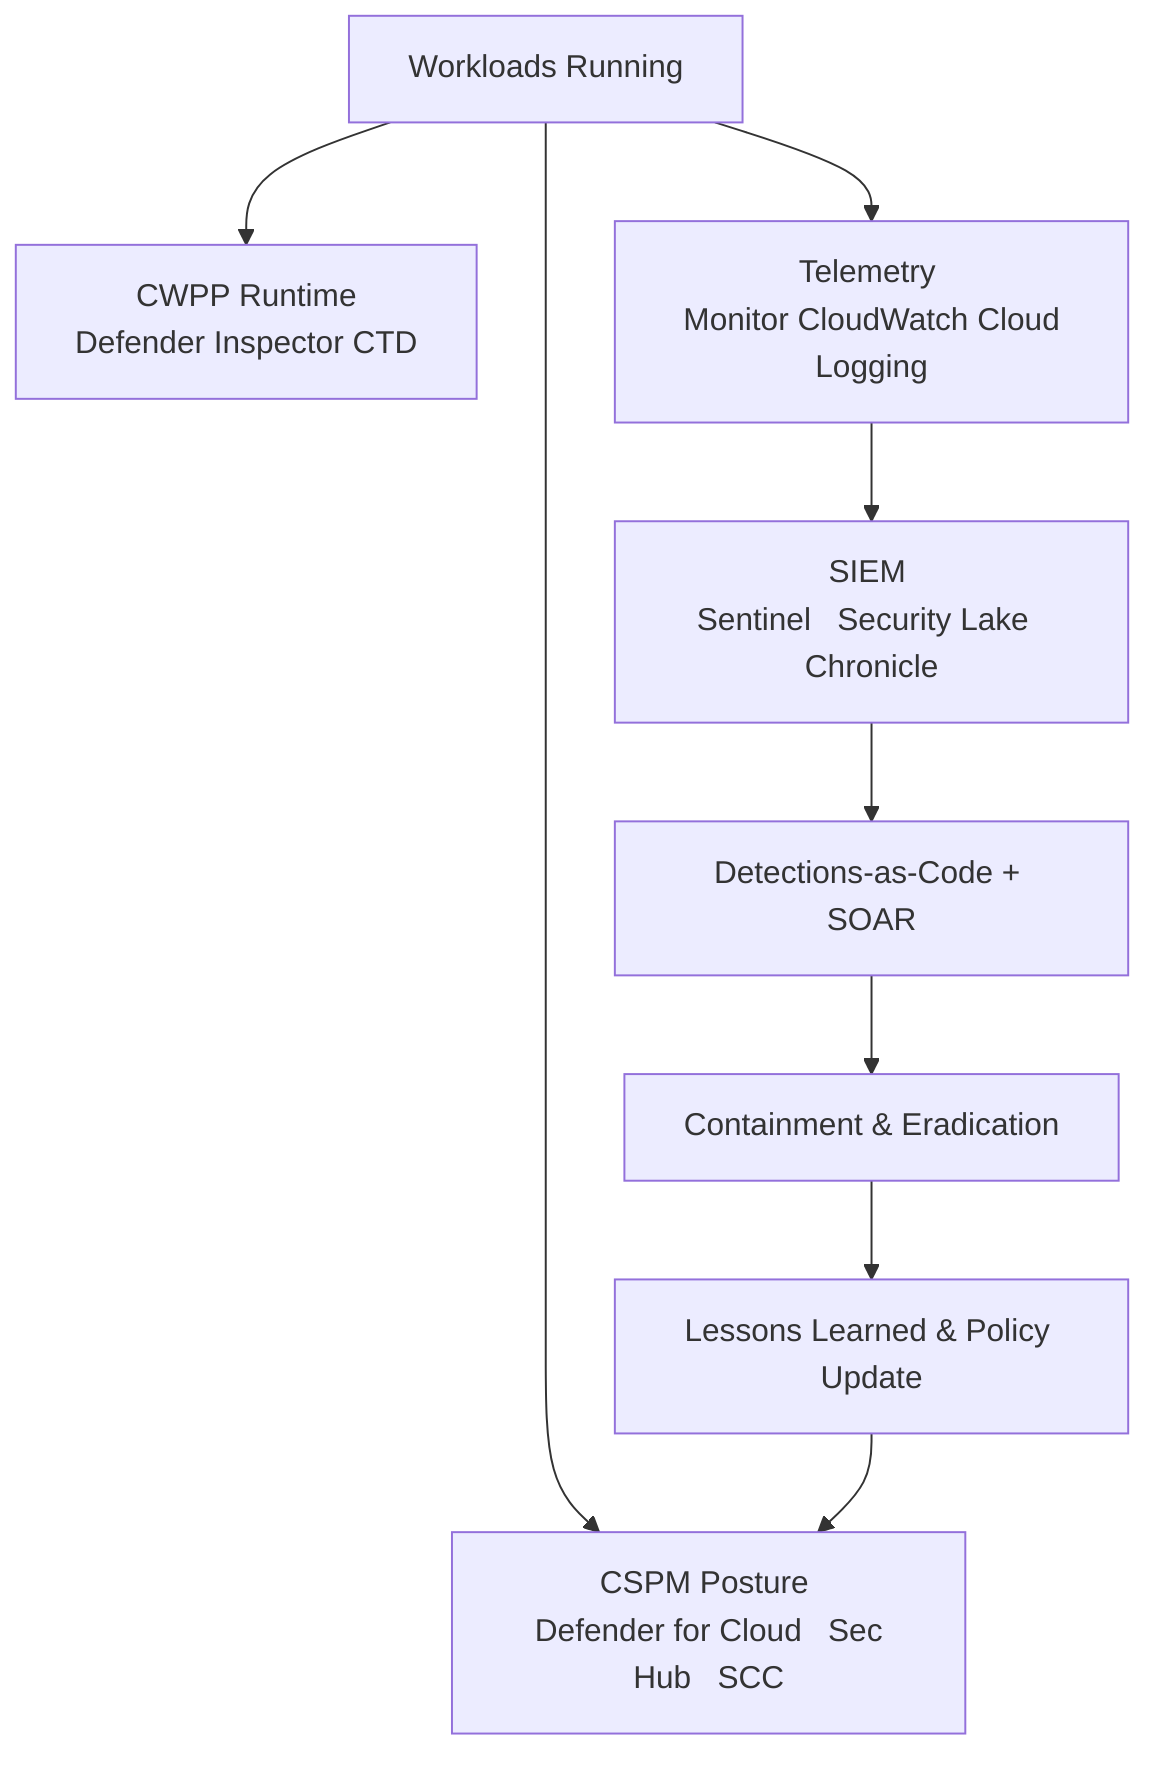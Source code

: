 flowchart TD
  A[Workloads Running] --> B[CSPM Posture \n Defender for Cloud   Sec Hub   SCC]
  A --> C[CWPP Runtime \n Defender   Inspector   CTD]
  A --> D[Telemetry \n Monitor CloudWatch Cloud Logging]
  D --> E[SIEM \n Sentinel   Security Lake   Chronicle]
  E --> F[Detections-as-Code + SOAR]
  F --> G[Containment & Eradication]
  G --> H[Lessons Learned & Policy Update]
  H --> B